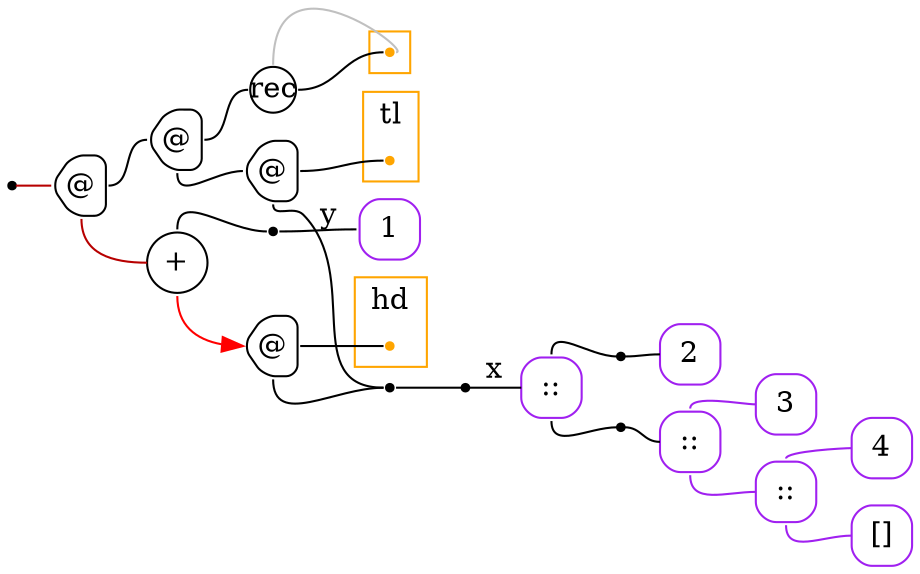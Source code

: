 digraph G {
  rankdir=LR;
  edge[arrowhead=none,arrowtail=none];
  node[fixedsize=true,shape=circle]
  size="9.201041666666667,5.219270833333334";
  labeldistance=0;
  nodesep=.175;
  ranksep=.175;

 nd1[shape=point];
   nd22[label="2",tooltip="nd22-ConstGraph",style=rounded,orientation=90,shape=square,width=.4,height=.4,color="purple"];
   nd28[label="3",tooltip="nd28-ConstGraph",style=rounded,orientation=90,shape=square,width=.4,height=.4,color="purple"];
   nd34[label="4",tooltip="nd34-ConstGraph",style=rounded,orientation=90,shape=square,width=.4,height=.4,color="purple"];
   nd39[label="[]",tooltip="nd39-ConstEmptyGraph",style=rounded,orientation=90,shape=square,width=.4,height=.4,color="purple"];
   nd182[label="::",tooltip="nd182-ConstListGraph",style=rounded,orientation=90,shape=square,width=.4,height=.4,color="purple"];
   nd188[label="::",tooltip="nd188-ConstListGraph",style=rounded,orientation=90,shape=square,width=.4,height=.4,color="purple"];
   nd194[label="::",tooltip="nd194-ConstListGraph",style=rounded,orientation=90,shape=square,width=.4,height=.4,color="purple"];
   nd232[label="1",tooltip="nd232-ConstGraph",style=rounded,orientation=90,shape=square,width=.4,height=.4,color="purple"];
 nd237[label="rec",tooltip="nd237-RecurGraph",style=rounded,width=.3,height=.3,color="#000000"];
   subgraph cluster_nd241 {
     graph[style=fill,color="orange"];
     ndcluster_nd241[tooltip="nd241",orientation=90,shape=point,color="orange"];
   };
 nd154[label="@",tooltip="nd154-AppGraph",style=rounded,orientation=90,shape=house,width=.4,height=.4,color="#000000"];
 nd155[label="@",tooltip="nd155-AppGraph",style=rounded,orientation=90,shape=house,width=.4,height=.4,color="#000000"];
 nd157[label="@",tooltip="nd157-AppGraph",style=rounded,orientation=90,shape=house,width=.4,height=.4,color="#000000"];
 subgraph cluster_nd160 {
   graph[style=fill,color="orange",label="tl"];
   ndcluster_nd160[tooltip="nd160",orientation=90,shape=point,color="orange"];
 };
 nd165[label="+",tooltip="nd165-BinOpGraph",style=rounded,width=.4,height=.4,color="#000000"];
 nd166[label="@",tooltip="nd166-AppGraph",style=rounded,orientation=90,shape=house,width=.4,height=.4,color="#000000"];
 subgraph cluster_nd169 {
   graph[style=fill,color="orange",label="hd"];
   ndcluster_nd169[tooltip="nd169",orientation=90,shape=point,color="orange"];
 };
 nd173[label=" ",tooltip="nd173-ContractGraph",style=rounded,orientation=90,shape=point];
 nd174[label=" ",tooltip="nd174-ContractGraph",style=rounded,orientation=90,shape=point];
 nd175[label=" ",tooltip="nd175-ContractGraph",style=rounded,orientation=90,shape=point];
 nd286[label=" ",tooltip="nd286-ContractGraph",style=rounded,orientation=90,shape=point];
 nd287[label=" ",tooltip="nd287-ContractGraph",style=rounded,orientation=90,shape=point];

  nd182->nd34[tailport=n,headport=w,color=purple,arrowhead=none,arrowtail=none];
  nd182->nd39[tailport=s,headport=w,color=purple,arrowhead=none,arrowtail=none];
  nd188->nd28[tailport=n,headport=w,color=purple,arrowhead=none,arrowtail=none];
  nd188->nd182[tailport=s,headport=w,color=purple,arrowhead=none,arrowtail=none];
  nd194->nd286[tailport=n,headport=w];
  nd194->nd287[tailport=s,headport=w];
  nd157->ndcluster_nd160[tailport=e,headport=w];
  nd155->nd237[tailport=e,headport=w,color=black,arrowhead=none,arrowtail=none];
  nd155->nd157[tailport=s,headport=w];
  nd166->ndcluster_nd169[tailport=e,headport=w];
  nd165->nd166[tailport=s,headport=w,color=red,arrowhead=normal];
  nd154->nd155[tailport=e,headport=w];
  nd154->nd165[tailport=s,headport=w,color="#b70000",arrowhead=none,arrowtail=none];
  nd166->nd173[tailport=s,headport=w];
  nd157->nd173[tailport=s,headport=w];
  nd1->nd154[label="",tailport=e,headport=w,color="#b70000",arrowhead=none,arrowtail=none];
  nd165->nd174[tailport=n,headport=w];
  nd173->nd175[tailport=e,headport=w];
  nd174->nd232[label="y",tailport=e,headport=w];
  nd175->nd194[label="x",tailport=e,headport=w];
  nd286->nd22[tailport=e,headport=w];
  nd287->nd188[tailport=e,headport=w];
  nd237->ndcluster_nd241[dir=back,headport=e,tailport=n,color=grey,arrowhead=none,arrowtail=none];
  nd237->ndcluster_nd241[tailport=e,headport=w];
}